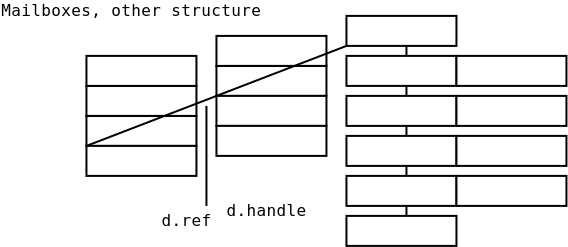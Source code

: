 <?xml version="1.0"?>
<diagram xmlns:dia="http://www.lysator.liu.se/~alla/dia/">
  <diagramdata>
    <attribute name="background">
      <color val="#ffffff"/>
    </attribute>
    <attribute name="paper">
      <composite type="paper">
        <attribute name="name">
          <string>#A4#</string>
        </attribute>
        <attribute name="tmargin">
          <real val="2.82"/>
        </attribute>
        <attribute name="bmargin">
          <real val="2.82"/>
        </attribute>
        <attribute name="lmargin">
          <real val="2.82"/>
        </attribute>
        <attribute name="rmargin">
          <real val="2.82"/>
        </attribute>
        <attribute name="is_portrait">
          <boolean val="true"/>
        </attribute>
        <attribute name="scaling">
          <real val="1"/>
        </attribute>
        <attribute name="fitto">
          <boolean val="false"/>
        </attribute>
      </composite>
    </attribute>
  </diagramdata>
  <layer name="Background" visible="true">
    <object type="Standard - Box" version="0" id="O0">
      <attribute name="obj_pos">
        <point val="14.5,3"/>
      </attribute>
      <attribute name="obj_bb">
        <rectangle val="14.45,2.95;20.05,4.55"/>
      </attribute>
      <attribute name="elem_corner">
        <point val="14.5,3"/>
      </attribute>
      <attribute name="elem_width">
        <real val="5.5"/>
      </attribute>
      <attribute name="elem_height">
        <real val="1.5"/>
      </attribute>
      <attribute name="show_background">
        <boolean val="true"/>
      </attribute>
    </object>
    <object type="Standard - Box" version="0" id="O1">
      <attribute name="obj_pos">
        <point val="8,5.5"/>
      </attribute>
      <attribute name="obj_bb">
        <rectangle val="7.95,5.45;13.55,7.05"/>
      </attribute>
      <attribute name="elem_corner">
        <point val="8,5.5"/>
      </attribute>
      <attribute name="elem_width">
        <real val="5.5"/>
      </attribute>
      <attribute name="elem_height">
        <real val="1.5"/>
      </attribute>
      <attribute name="show_background">
        <boolean val="true"/>
      </attribute>
    </object>
    <object type="Standard - Box" version="0" id="O2">
      <attribute name="obj_pos">
        <point val="1.5,8"/>
      </attribute>
      <attribute name="obj_bb">
        <rectangle val="1.45,7.95;7.05,9.55"/>
      </attribute>
      <attribute name="elem_corner">
        <point val="1.5,8"/>
      </attribute>
      <attribute name="elem_width">
        <real val="5.5"/>
      </attribute>
      <attribute name="elem_height">
        <real val="1.5"/>
      </attribute>
      <attribute name="show_background">
        <boolean val="true"/>
      </attribute>
    </object>
    <object type="Standard - Box" version="0" id="O3">
      <attribute name="obj_pos">
        <point val="1.5,6.5"/>
      </attribute>
      <attribute name="obj_bb">
        <rectangle val="1.45,6.45;7.05,8.05"/>
      </attribute>
      <attribute name="elem_corner">
        <point val="1.5,6.5"/>
      </attribute>
      <attribute name="elem_width">
        <real val="5.5"/>
      </attribute>
      <attribute name="elem_height">
        <real val="1.5"/>
      </attribute>
      <attribute name="show_background">
        <boolean val="true"/>
      </attribute>
    </object>
    <object type="Standard - Box" version="0" id="O4">
      <attribute name="obj_pos">
        <point val="1.5,5"/>
      </attribute>
      <attribute name="obj_bb">
        <rectangle val="1.45,4.95;7.05,6.55"/>
      </attribute>
      <attribute name="elem_corner">
        <point val="1.5,5"/>
      </attribute>
      <attribute name="elem_width">
        <real val="5.5"/>
      </attribute>
      <attribute name="elem_height">
        <real val="1.5"/>
      </attribute>
      <attribute name="show_background">
        <boolean val="true"/>
      </attribute>
    </object>
    <object type="Standard - Box" version="0" id="O5">
      <attribute name="obj_pos">
        <point val="1.5,9.5"/>
      </attribute>
      <attribute name="obj_bb">
        <rectangle val="1.45,9.45;7.05,11.05"/>
      </attribute>
      <attribute name="elem_corner">
        <point val="1.5,9.5"/>
      </attribute>
      <attribute name="elem_width">
        <real val="5.5"/>
      </attribute>
      <attribute name="elem_height">
        <real val="1.5"/>
      </attribute>
      <attribute name="show_background">
        <boolean val="true"/>
      </attribute>
    </object>
    <object type="Standard - Box" version="0" id="O6">
      <attribute name="obj_pos">
        <point val="8,4"/>
      </attribute>
      <attribute name="obj_bb">
        <rectangle val="7.95,3.95;13.55,5.55"/>
      </attribute>
      <attribute name="elem_corner">
        <point val="8,4"/>
      </attribute>
      <attribute name="elem_width">
        <real val="5.5"/>
      </attribute>
      <attribute name="elem_height">
        <real val="1.5"/>
      </attribute>
      <attribute name="show_background">
        <boolean val="true"/>
      </attribute>
    </object>
    <object type="Standard - Box" version="0" id="O7">
      <attribute name="obj_pos">
        <point val="8,7"/>
      </attribute>
      <attribute name="obj_bb">
        <rectangle val="7.95,6.95;13.55,8.55"/>
      </attribute>
      <attribute name="elem_corner">
        <point val="8,7"/>
      </attribute>
      <attribute name="elem_width">
        <real val="5.5"/>
      </attribute>
      <attribute name="elem_height">
        <real val="1.5"/>
      </attribute>
      <attribute name="show_background">
        <boolean val="true"/>
      </attribute>
    </object>
    <object type="Standard - Box" version="0" id="O8">
      <attribute name="obj_pos">
        <point val="8,8.5"/>
      </attribute>
      <attribute name="obj_bb">
        <rectangle val="7.95,8.45;13.55,10.05"/>
      </attribute>
      <attribute name="elem_corner">
        <point val="8,8.5"/>
      </attribute>
      <attribute name="elem_width">
        <real val="5.5"/>
      </attribute>
      <attribute name="elem_height">
        <real val="1.5"/>
      </attribute>
      <attribute name="show_background">
        <boolean val="true"/>
      </attribute>
    </object>
    <object type="Standard - Line" version="0" id="O9">
      <attribute name="obj_pos">
        <point val="1.5,9.5"/>
      </attribute>
      <attribute name="obj_bb">
        <rectangle val="1.45,4.45;14.55,9.55"/>
      </attribute>
      <attribute name="conn_endpoints">
        <point val="1.5,9.5"/>
        <point val="14.5,4.5"/>
      </attribute>
      <attribute name="numcp">
        <int val="1"/>
      </attribute>
      <connections>
        <connection handle="0" to="O2" connection="5"/>
        <connection handle="1" to="O0" connection="5"/>
      </connections>
    </object>
    <object type="Standard - Text" version="0" id="O10">
      <attribute name="obj_pos">
        <point val="3.5,3"/>
      </attribute>
      <attribute name="obj_bb">
        <rectangle val="-4.478,2.257;11.478,3.257"/>
      </attribute>
      <attribute name="text">
        <composite type="text">
          <attribute name="string">
            <string>#Mailboxes, other structure#</string>
          </attribute>
          <attribute name="font">
            <font name="Courier"/>
          </attribute>
          <attribute name="height">
            <real val="1"/>
          </attribute>
          <attribute name="pos">
            <point val="3.5,3"/>
          </attribute>
          <attribute name="color">
            <color val="#000000"/>
          </attribute>
          <attribute name="alignment">
            <enum val="1"/>
          </attribute>
        </composite>
      </attribute>
    </object>
    <object type="Standard - Text" version="0" id="O11">
      <attribute name="obj_pos">
        <point val="6.5,13.5"/>
      </attribute>
      <attribute name="obj_bb">
        <rectangle val="4.885,12.757;8.115,13.757"/>
      </attribute>
      <attribute name="text">
        <composite type="text">
          <attribute name="string">
            <string>#d.ref#</string>
          </attribute>
          <attribute name="font">
            <font name="Courier"/>
          </attribute>
          <attribute name="height">
            <real val="1"/>
          </attribute>
          <attribute name="pos">
            <point val="6.5,13.5"/>
          </attribute>
          <attribute name="color">
            <color val="#000000"/>
          </attribute>
          <attribute name="alignment">
            <enum val="1"/>
          </attribute>
        </composite>
      </attribute>
    </object>
    <object type="Standard - Line" version="0" id="O12">
      <attribute name="obj_pos">
        <point val="7.5,12.5"/>
      </attribute>
      <attribute name="obj_bb">
        <rectangle val="7.45,7.45;7.55,12.55"/>
      </attribute>
      <attribute name="conn_endpoints">
        <point val="7.5,12.5"/>
        <point val="7.5,7.5"/>
      </attribute>
      <attribute name="numcp">
        <int val="1"/>
      </attribute>
    </object>
    <object type="Standard - Line" version="0" id="O13">
      <attribute name="obj_pos">
        <point val="17.5,4.5"/>
      </attribute>
      <attribute name="obj_bb">
        <rectangle val="17.45,4.45;17.55,14.55"/>
      </attribute>
      <attribute name="conn_endpoints">
        <point val="17.5,4.5"/>
        <point val="17.5,14.5"/>
      </attribute>
      <attribute name="numcp">
        <int val="1"/>
      </attribute>
    </object>
    <object type="Standard - Box" version="0" id="O14">
      <attribute name="obj_pos">
        <point val="14.5,5"/>
      </attribute>
      <attribute name="obj_bb">
        <rectangle val="14.45,4.95;20.05,6.55"/>
      </attribute>
      <attribute name="elem_corner">
        <point val="14.5,5"/>
      </attribute>
      <attribute name="elem_width">
        <real val="5.5"/>
      </attribute>
      <attribute name="elem_height">
        <real val="1.5"/>
      </attribute>
      <attribute name="show_background">
        <boolean val="true"/>
      </attribute>
    </object>
    <object type="Standard - Box" version="0" id="O15">
      <attribute name="obj_pos">
        <point val="14.5,7"/>
      </attribute>
      <attribute name="obj_bb">
        <rectangle val="14.45,6.95;20.05,8.55"/>
      </attribute>
      <attribute name="elem_corner">
        <point val="14.5,7"/>
      </attribute>
      <attribute name="elem_width">
        <real val="5.5"/>
      </attribute>
      <attribute name="elem_height">
        <real val="1.5"/>
      </attribute>
      <attribute name="show_background">
        <boolean val="true"/>
      </attribute>
    </object>
    <object type="Standard - Box" version="0" id="O16">
      <attribute name="obj_pos">
        <point val="14.5,9"/>
      </attribute>
      <attribute name="obj_bb">
        <rectangle val="14.45,8.95;20.05,10.55"/>
      </attribute>
      <attribute name="elem_corner">
        <point val="14.5,9"/>
      </attribute>
      <attribute name="elem_width">
        <real val="5.5"/>
      </attribute>
      <attribute name="elem_height">
        <real val="1.5"/>
      </attribute>
      <attribute name="show_background">
        <boolean val="true"/>
      </attribute>
    </object>
    <object type="Standard - Box" version="0" id="O17">
      <attribute name="obj_pos">
        <point val="14.5,11"/>
      </attribute>
      <attribute name="obj_bb">
        <rectangle val="14.45,10.95;20.05,12.55"/>
      </attribute>
      <attribute name="elem_corner">
        <point val="14.5,11"/>
      </attribute>
      <attribute name="elem_width">
        <real val="5.5"/>
      </attribute>
      <attribute name="elem_height">
        <real val="1.5"/>
      </attribute>
      <attribute name="show_background">
        <boolean val="true"/>
      </attribute>
    </object>
    <object type="Standard - Box" version="0" id="O18">
      <attribute name="obj_pos">
        <point val="14.5,13"/>
      </attribute>
      <attribute name="obj_bb">
        <rectangle val="14.45,12.95;20.05,14.55"/>
      </attribute>
      <attribute name="elem_corner">
        <point val="14.5,13"/>
      </attribute>
      <attribute name="elem_width">
        <real val="5.5"/>
      </attribute>
      <attribute name="elem_height">
        <real val="1.5"/>
      </attribute>
      <attribute name="show_background">
        <boolean val="true"/>
      </attribute>
    </object>
    <object type="Standard - Text" version="0" id="O19">
      <attribute name="obj_pos">
        <point val="10.5,13"/>
      </attribute>
      <attribute name="obj_bb">
        <rectangle val="7.976,12.257;13.024,13.257"/>
      </attribute>
      <attribute name="text">
        <composite type="text">
          <attribute name="string">
            <string>#d.handle#</string>
          </attribute>
          <attribute name="font">
            <font name="Courier"/>
          </attribute>
          <attribute name="height">
            <real val="1"/>
          </attribute>
          <attribute name="pos">
            <point val="10.5,13"/>
          </attribute>
          <attribute name="color">
            <color val="#000000"/>
          </attribute>
          <attribute name="alignment">
            <enum val="1"/>
          </attribute>
        </composite>
      </attribute>
    </object>
    <object type="Standard - Text" version="0" id="O20">
      <attribute name="obj_pos">
        <point val="18.5,6"/>
      </attribute>
      <attribute name="obj_bb">
        <rectangle val="18.5,5.257;18.5,6.257"/>
      </attribute>
      <attribute name="text">
        <composite type="text">
          <attribute name="string">
            <string>##</string>
          </attribute>
          <attribute name="font">
            <font name="Courier"/>
          </attribute>
          <attribute name="height">
            <real val="1"/>
          </attribute>
          <attribute name="pos">
            <point val="18.5,6"/>
          </attribute>
          <attribute name="color">
            <color val="#000000"/>
          </attribute>
          <attribute name="alignment">
            <enum val="1"/>
          </attribute>
        </composite>
      </attribute>
    </object>
    <object type="Standard - Box" version="0" id="O21">
      <attribute name="obj_pos">
        <point val="20,5"/>
      </attribute>
      <attribute name="obj_bb">
        <rectangle val="19.95,4.95;25.55,6.55"/>
      </attribute>
      <attribute name="elem_corner">
        <point val="20,5"/>
      </attribute>
      <attribute name="elem_width">
        <real val="5.5"/>
      </attribute>
      <attribute name="elem_height">
        <real val="1.5"/>
      </attribute>
      <attribute name="show_background">
        <boolean val="true"/>
      </attribute>
    </object>
    <object type="Standard - Box" version="0" id="O22">
      <attribute name="obj_pos">
        <point val="20,7"/>
      </attribute>
      <attribute name="obj_bb">
        <rectangle val="19.95,6.95;25.55,8.55"/>
      </attribute>
      <attribute name="elem_corner">
        <point val="20,7"/>
      </attribute>
      <attribute name="elem_width">
        <real val="5.5"/>
      </attribute>
      <attribute name="elem_height">
        <real val="1.5"/>
      </attribute>
      <attribute name="show_background">
        <boolean val="true"/>
      </attribute>
    </object>
    <object type="Standard - Box" version="0" id="O23">
      <attribute name="obj_pos">
        <point val="20,9"/>
      </attribute>
      <attribute name="obj_bb">
        <rectangle val="19.95,8.95;25.55,10.55"/>
      </attribute>
      <attribute name="elem_corner">
        <point val="20,9"/>
      </attribute>
      <attribute name="elem_width">
        <real val="5.5"/>
      </attribute>
      <attribute name="elem_height">
        <real val="1.5"/>
      </attribute>
      <attribute name="show_background">
        <boolean val="true"/>
      </attribute>
    </object>
    <object type="Standard - Box" version="0" id="O24">
      <attribute name="obj_pos">
        <point val="20,11"/>
      </attribute>
      <attribute name="obj_bb">
        <rectangle val="19.95,10.95;25.55,12.55"/>
      </attribute>
      <attribute name="elem_corner">
        <point val="20,11"/>
      </attribute>
      <attribute name="elem_width">
        <real val="5.5"/>
      </attribute>
      <attribute name="elem_height">
        <real val="1.5"/>
      </attribute>
      <attribute name="show_background">
        <boolean val="true"/>
      </attribute>
    </object>
    <object type="Standard - Text" version="0" id="O25">
      <attribute name="obj_pos">
        <point val="24,6"/>
      </attribute>
      <attribute name="obj_bb">
        <rectangle val="24,5.257;24,6.257"/>
      </attribute>
      <attribute name="text">
        <composite type="text">
          <attribute name="string">
            <string>##</string>
          </attribute>
          <attribute name="font">
            <font name="Courier"/>
          </attribute>
          <attribute name="height">
            <real val="1"/>
          </attribute>
          <attribute name="pos">
            <point val="24,6"/>
          </attribute>
          <attribute name="color">
            <color val="#000000"/>
          </attribute>
          <attribute name="alignment">
            <enum val="1"/>
          </attribute>
        </composite>
      </attribute>
    </object>
  </layer>
</diagram>
